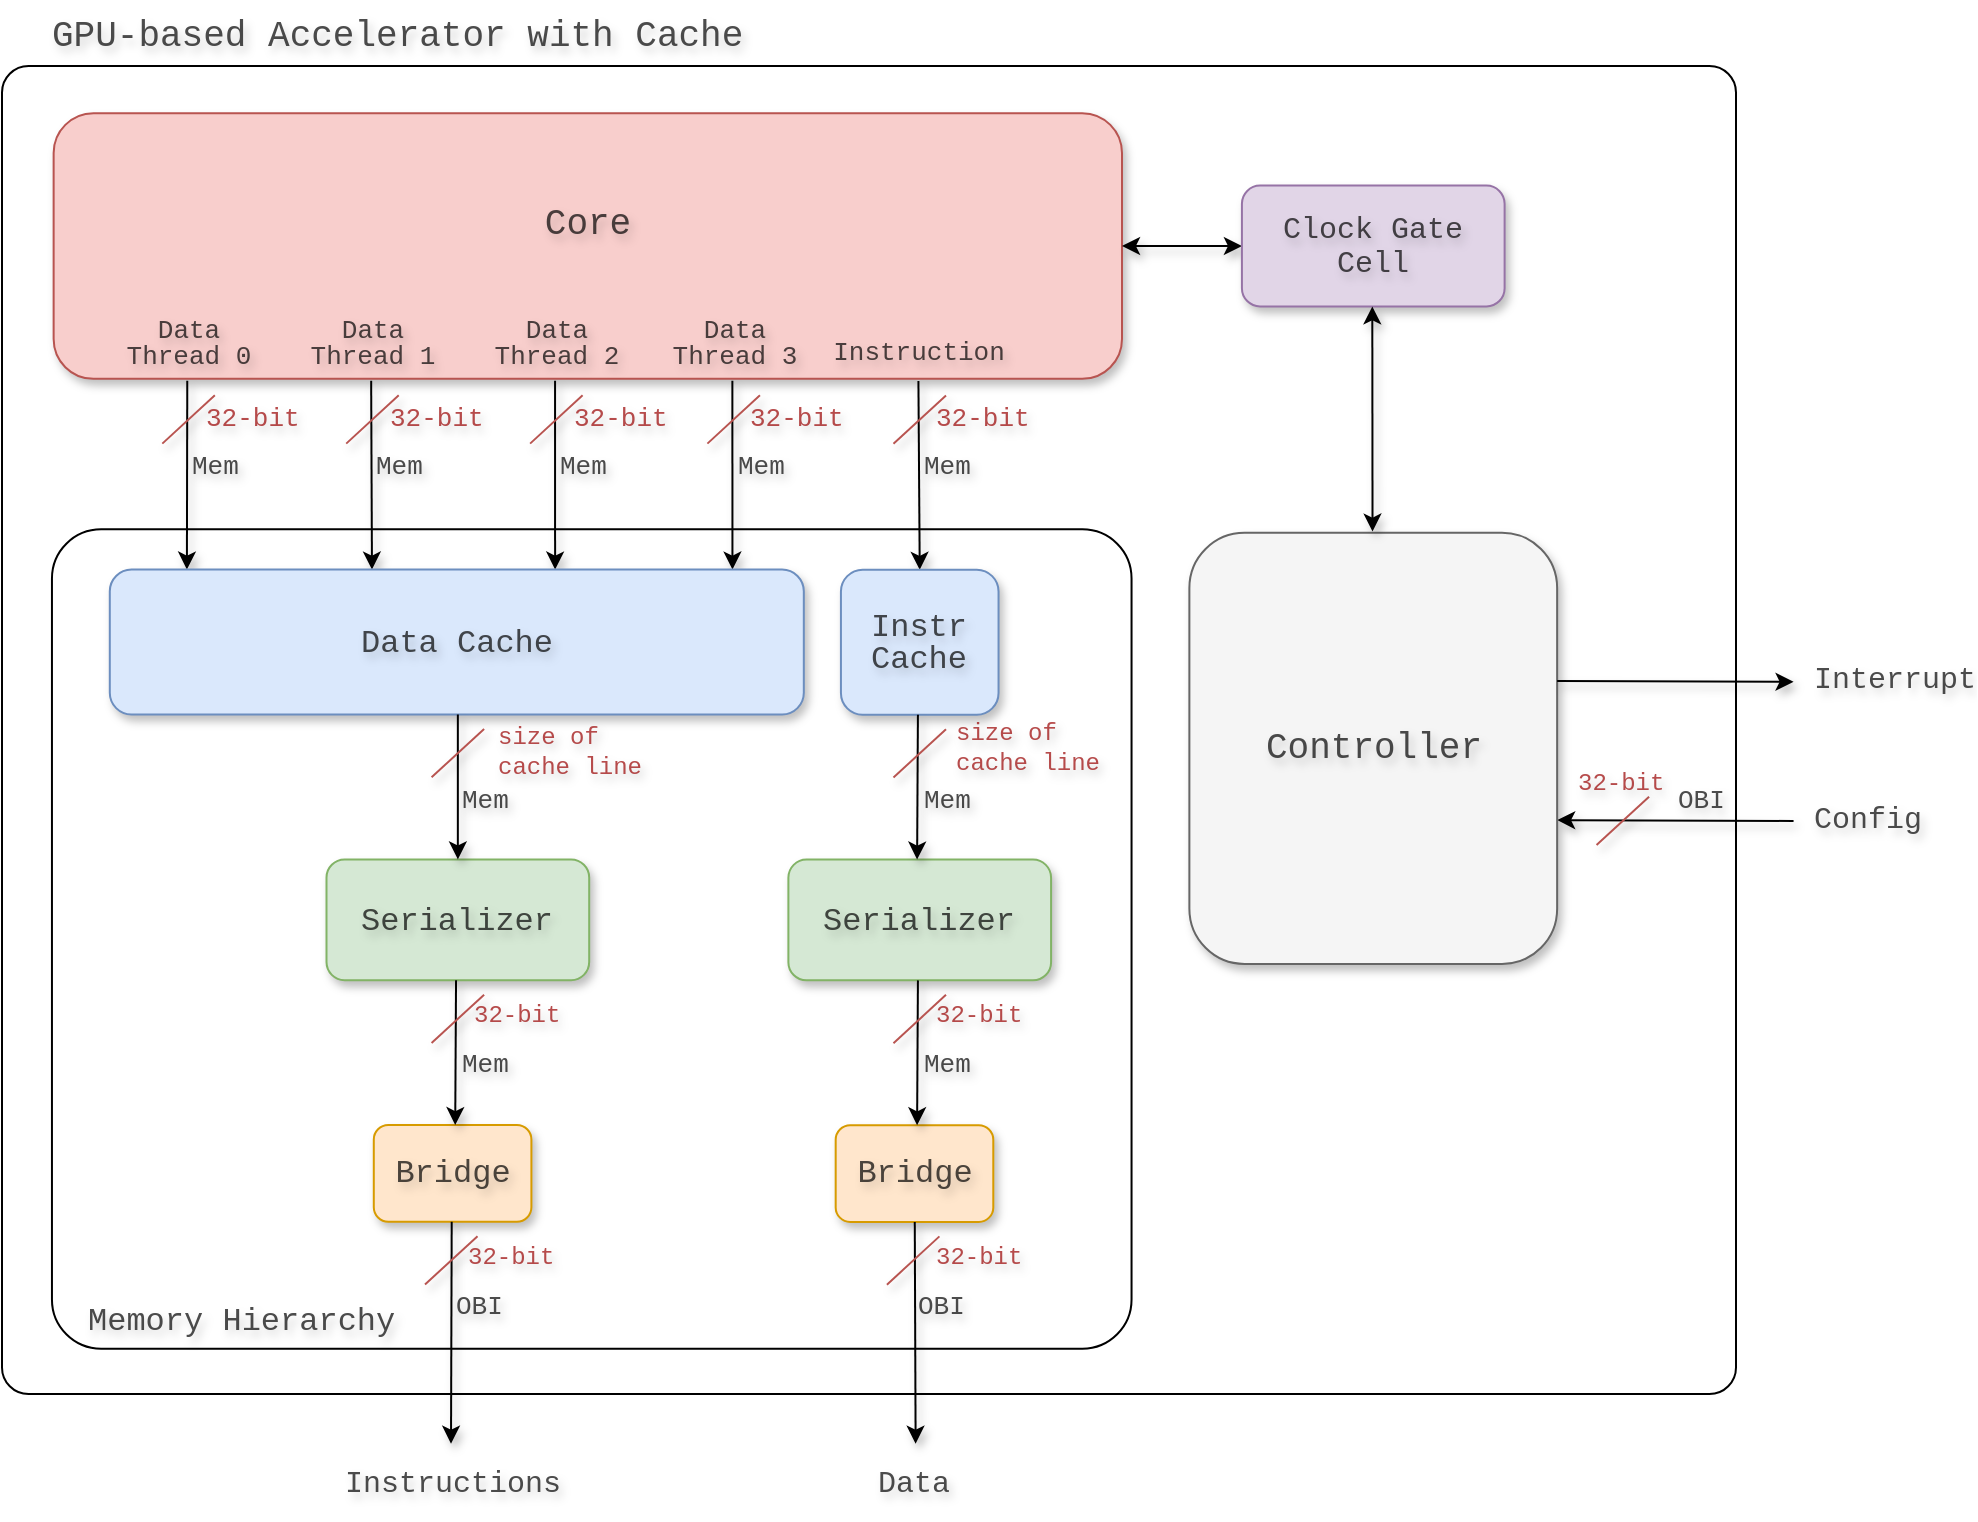 <mxfile version="24.6.4" type="device">
  <diagram name="Page-1" id="LobpDA-Tr5cMrUHZEfPc">
    <mxGraphModel dx="2954" dy="1101" grid="0" gridSize="10" guides="1" tooltips="1" connect="1" arrows="1" fold="1" page="1" pageScale="1" pageWidth="1100" pageHeight="850" math="0" shadow="0">
      <root>
        <mxCell id="0" />
        <mxCell id="1" parent="0" />
        <mxCell id="wf1mn4gk6DvyiKfGatTj-70" value="" style="rounded=1;whiteSpace=wrap;html=1;fontSize=13;shadow=0;arcSize=2;fillColor=none;strokeWidth=1;strokeColor=#000000;container=0;fontFamily=Courier New;" parent="1" vertex="1">
          <mxGeometry x="80" y="81.01" width="867" height="663.99" as="geometry" />
        </mxCell>
        <mxCell id="pyyxjIHwbWCA1qoJpp-k-6" value="" style="rounded=1;whiteSpace=wrap;html=1;fontSize=13;shadow=0;arcSize=6;strokeWidth=1;container=0;fontFamily=Courier New;" parent="1" vertex="1">
          <mxGeometry x="104.975" y="312.651" width="539.799" height="409.708" as="geometry" />
        </mxCell>
        <mxCell id="wf1mn4gk6DvyiKfGatTj-1" value="Core&lt;div&gt;&lt;br&gt;&lt;/div&gt;" style="rounded=1;whiteSpace=wrap;html=1;fontSize=18;glass=0;shadow=1;fillColor=#f8cecc;strokeColor=#b85450;fontFamily=Courier New;textShadow=1;textOpacity=70;container=0;" parent="1" vertex="1">
          <mxGeometry x="105.82" y="104.59" width="534.18" height="132.83" as="geometry" />
        </mxCell>
        <mxCell id="wf1mn4gk6DvyiKfGatTj-68" value="" style="endArrow=classic;startArrow=none;html=1;rounded=0;shadow=1;startFill=0;fontFamily=Courier New;fontSize=13;" parent="1" edge="1">
          <mxGeometry width="50" height="50" relative="1" as="geometry">
            <mxPoint x="975.784" y="458.455" as="sourcePoint" />
            <mxPoint x="857.574" y="458.044" as="targetPoint" />
          </mxGeometry>
        </mxCell>
        <mxCell id="wf1mn4gk6DvyiKfGatTj-71" value="&lt;font data-font-src=&quot;https://fonts.googleapis.com/css?family=Dancing+script&quot; style=&quot;font-size: 18px;&quot; color=&quot;#000000&quot;&gt;Controller&lt;/font&gt;" style="rounded=1;whiteSpace=wrap;html=1;fontSize=18;shadow=1;fillColor=#f5f5f5;strokeColor=#666666;fontFamily=Courier New;textShadow=1;textOpacity=70;fontColor=#333333;container=0;" parent="1" vertex="1">
          <mxGeometry x="673.692" y="314.403" width="183.879" height="215.534" as="geometry" />
        </mxCell>
        <mxCell id="wf1mn4gk6DvyiKfGatTj-74" value="" style="endArrow=classic;startArrow=classic;html=1;rounded=0;entryX=1;entryY=0.5;entryDx=0;entryDy=0;shadow=1;exitX=0;exitY=0.5;exitDx=0;exitDy=0;fontFamily=Courier New;fontSize=13;" parent="1" source="fVumDO0Jktd5kN5cqDBQ-81" target="wf1mn4gk6DvyiKfGatTj-1" edge="1">
          <mxGeometry width="50" height="50" relative="1" as="geometry">
            <mxPoint x="696.871" y="164.963" as="sourcePoint" />
            <mxPoint x="644.333" y="236.91" as="targetPoint" />
          </mxGeometry>
        </mxCell>
        <mxCell id="wf1mn4gk6DvyiKfGatTj-77" value="Config" style="text;html=1;align=left;verticalAlign=middle;whiteSpace=wrap;rounded=0;fontSize=15;shadow=0;textShadow=1;fontFamily=Courier New;textOpacity=70;container=0;" parent="1" vertex="1">
          <mxGeometry x="983.665" y="440.346" width="55.915" height="36.229" as="geometry" />
        </mxCell>
        <mxCell id="12QicWPfA-HmWLYRQqsE-48" value="GPU-based Accelerator with Cache" style="text;html=1;align=left;verticalAlign=middle;whiteSpace=wrap;rounded=0;fontSize=18;shadow=0;textShadow=1;fontFamily=Courier New;textOpacity=70;container=0;" parent="1" vertex="1">
          <mxGeometry x="102.998" y="48" width="420.302" height="36.227" as="geometry" />
        </mxCell>
        <mxCell id="fVumDO0Jktd5kN5cqDBQ-76" value="" style="endArrow=none;html=1;rounded=0;shadow=1;strokeColor=#b85450;fillColor=#f8cecc;fontFamily=Courier New;fontSize=13;" parent="1" edge="1">
          <mxGeometry width="50" height="50" relative="1" as="geometry">
            <mxPoint x="877.276" y="470.531" as="sourcePoint" />
            <mxPoint x="903.545" y="446.379" as="targetPoint" />
          </mxGeometry>
        </mxCell>
        <mxCell id="fVumDO0Jktd5kN5cqDBQ-77" value="32-bit" style="text;html=1;align=left;verticalAlign=middle;whiteSpace=wrap;rounded=0;fontSize=12;shadow=0;textShadow=1;labelBorderColor=none;labelBackgroundColor=none;fontFamily=Courier New;textOpacity=70;fontColor=#990000;container=0;" parent="1" vertex="1">
          <mxGeometry x="866.076" y="421.771" width="52.538" height="36.227" as="geometry" />
        </mxCell>
        <mxCell id="fVumDO0Jktd5kN5cqDBQ-78" value="OBI" style="text;html=1;align=left;verticalAlign=middle;whiteSpace=wrap;rounded=0;fontSize=13;shadow=0;textShadow=1;labelBorderColor=none;labelBackgroundColor=none;fontFamily=Courier New;textOpacity=70;container=0;" parent="1" vertex="1">
          <mxGeometry x="916.002" y="429.401" width="52.538" height="36.227" as="geometry" />
        </mxCell>
        <mxCell id="fVumDO0Jktd5kN5cqDBQ-81" value="&lt;font color=&quot;#000000&quot; style=&quot;font-size: 15px;&quot; data-font-src=&quot;https://fonts.googleapis.com/css?family=Dancing+script&quot;&gt;Clock Gate&lt;/font&gt;&lt;div style=&quot;line-height: 100%; font-size: 15px;&quot;&gt;&lt;font color=&quot;#000000&quot; style=&quot;font-size: 15px;&quot; data-font-src=&quot;https://fonts.googleapis.com/css?family=Dancing+script&quot;&gt;Cell&lt;/font&gt;&lt;/div&gt;" style="rounded=1;whiteSpace=wrap;html=1;fontSize=15;shadow=1;fillColor=#e1d5e7;strokeColor=#9673a6;fontFamily=Courier New;textShadow=1;textOpacity=70;container=0;" parent="1" vertex="1">
          <mxGeometry x="699.961" y="140.812" width="131.344" height="60.378" as="geometry" />
        </mxCell>
        <mxCell id="fVumDO0Jktd5kN5cqDBQ-82" value="" style="endArrow=classic;startArrow=classic;html=1;rounded=0;shadow=1;endFill=1;entryX=0.5;entryY=1;entryDx=0;entryDy=0;fontFamily=Courier New;fontSize=13;" parent="1" edge="1">
          <mxGeometry width="50" height="50" relative="1" as="geometry">
            <mxPoint x="765.266" y="313.795" as="sourcePoint" />
            <mxPoint x="765.151" y="201.19" as="targetPoint" />
          </mxGeometry>
        </mxCell>
        <mxCell id="g4mfnfhtcn-6cVCVcIuM-1" value="" style="endArrow=none;startArrow=classic;html=1;rounded=0;shadow=1;startFill=1;endFill=0;fontFamily=Courier New;fontSize=13;" parent="1" edge="1">
          <mxGeometry width="50" height="50" relative="1" as="geometry">
            <mxPoint x="975.784" y="388.922" as="sourcePoint" />
            <mxPoint x="857.574" y="388.512" as="targetPoint" />
          </mxGeometry>
        </mxCell>
        <mxCell id="g4mfnfhtcn-6cVCVcIuM-2" value="Interrupt" style="text;html=1;align=left;verticalAlign=middle;whiteSpace=wrap;rounded=0;fontSize=15;shadow=0;textShadow=1;fontFamily=Courier New;textOpacity=70;container=0;" parent="1" vertex="1">
          <mxGeometry x="983.665" y="369.512" width="55.915" height="36.229" as="geometry" />
        </mxCell>
        <mxCell id="12QicWPfA-HmWLYRQqsE-20" value="" style="endArrow=none;startArrow=classic;html=1;rounded=0;shadow=1;endFill=0;exitX=0.5;exitY=0;exitDx=0;exitDy=0;fontFamily=Courier New;fontSize=13;" parent="1" source="ezgv-_dQjElpDktnh5IQ-1" edge="1">
          <mxGeometry width="50" height="50" relative="1" as="geometry">
            <mxPoint x="538.421" y="310.97" as="sourcePoint" />
            <mxPoint x="538.211" y="238.516" as="targetPoint" />
          </mxGeometry>
        </mxCell>
        <mxCell id="12QicWPfA-HmWLYRQqsE-43" value="Instruction" style="text;html=1;align=center;verticalAlign=middle;whiteSpace=wrap;rounded=0;fontSize=13;shadow=0;textShadow=1;labelBorderColor=none;labelBackgroundColor=none;fontFamily=Courier New;textOpacity=70;container=0;" parent="1" vertex="1">
          <mxGeometry x="499.464" y="205.477" width="78.807" height="36.227" as="geometry" />
        </mxCell>
        <mxCell id="fVumDO0Jktd5kN5cqDBQ-33" value="Mem" style="text;html=1;align=left;verticalAlign=middle;whiteSpace=wrap;rounded=0;fontSize=13;shadow=0;textShadow=1;labelBorderColor=none;labelBackgroundColor=none;fontFamily=Courier New;textOpacity=70;container=0;" parent="1" vertex="1">
          <mxGeometry x="538.868" y="262.667" width="52.538" height="36.227" as="geometry" />
        </mxCell>
        <mxCell id="12QicWPfA-HmWLYRQqsE-44" value="&lt;p style=&quot;line-height: 100%; font-size: 13px;&quot;&gt;Data Thread 0&lt;/p&gt;" style="text;html=1;align=center;verticalAlign=middle;whiteSpace=wrap;rounded=0;fontSize=13;shadow=0;textShadow=1;labelBorderColor=none;labelBackgroundColor=none;fontFamily=Courier New;textOpacity=70;container=0;" parent="1" vertex="1">
          <mxGeometry x="133.893" y="201.194" width="78.807" height="36.227" as="geometry" />
        </mxCell>
        <mxCell id="12QicWPfA-HmWLYRQqsE-45" value="&lt;p style=&quot;line-height: 100%; font-size: 13px;&quot;&gt;Data Thread 1&lt;/p&gt;" style="text;html=1;align=center;verticalAlign=middle;whiteSpace=wrap;rounded=0;fontSize=13;shadow=0;textShadow=1;labelBorderColor=none;labelBackgroundColor=none;fontFamily=Courier New;textOpacity=70;container=0;" parent="1" vertex="1">
          <mxGeometry x="225.834" y="201.194" width="78.807" height="36.227" as="geometry" />
        </mxCell>
        <mxCell id="12QicWPfA-HmWLYRQqsE-46" value="&lt;p style=&quot;line-height: 100%; font-size: 13px;&quot;&gt;Data Thread 2&lt;/p&gt;" style="text;html=1;align=center;verticalAlign=middle;whiteSpace=wrap;rounded=0;fontSize=13;shadow=0;textShadow=1;labelBorderColor=none;labelBackgroundColor=none;fontFamily=Courier New;textOpacity=70;container=0;" parent="1" vertex="1">
          <mxGeometry x="317.775" y="201.194" width="78.807" height="36.227" as="geometry" />
        </mxCell>
        <mxCell id="12QicWPfA-HmWLYRQqsE-47" value="&lt;p style=&quot;line-height: 100%; font-size: 13px;&quot;&gt;Data Thread 3&lt;/p&gt;" style="text;html=1;align=center;verticalAlign=middle;whiteSpace=wrap;rounded=0;fontSize=13;shadow=0;textShadow=1;labelBorderColor=none;labelBackgroundColor=none;fontFamily=Courier New;textOpacity=70;container=0;" parent="1" vertex="1">
          <mxGeometry x="407.089" y="201.194" width="78.807" height="36.227" as="geometry" />
        </mxCell>
        <mxCell id="fVumDO0Jktd5kN5cqDBQ-85" value="" style="endArrow=none;startArrow=classic;html=1;rounded=0;shadow=1;endFill=0;fontFamily=Courier New;fontSize=13;" parent="1" edge="1">
          <mxGeometry width="50" height="50" relative="1" as="geometry">
            <mxPoint x="445.242" y="332.798" as="sourcePoint" />
            <mxPoint x="445.179" y="238.414" as="targetPoint" />
          </mxGeometry>
        </mxCell>
        <mxCell id="fVumDO0Jktd5kN5cqDBQ-86" value="Mem" style="text;html=1;align=left;verticalAlign=middle;whiteSpace=wrap;rounded=0;fontSize=13;shadow=0;textShadow=1;labelBorderColor=none;labelBackgroundColor=none;fontFamily=Courier New;textOpacity=70;container=0;" parent="1" vertex="1">
          <mxGeometry x="445.836" y="262.566" width="52.538" height="36.227" as="geometry" />
        </mxCell>
        <mxCell id="fVumDO0Jktd5kN5cqDBQ-90" value="" style="endArrow=none;startArrow=classic;html=1;rounded=0;shadow=1;endFill=0;fontFamily=Courier New;fontSize=13;" parent="1" edge="1">
          <mxGeometry width="50" height="50" relative="1" as="geometry">
            <mxPoint x="356.56" y="332.798" as="sourcePoint" />
            <mxPoint x="356.522" y="238.414" as="targetPoint" />
          </mxGeometry>
        </mxCell>
        <mxCell id="fVumDO0Jktd5kN5cqDBQ-91" value="Mem" style="text;html=1;align=left;verticalAlign=middle;whiteSpace=wrap;rounded=0;fontSize=13;shadow=0;textShadow=1;labelBorderColor=none;labelBackgroundColor=none;fontFamily=Courier New;textOpacity=70;container=0;" parent="1" vertex="1">
          <mxGeometry x="357.178" y="262.566" width="52.538" height="36.227" as="geometry" />
        </mxCell>
        <mxCell id="fVumDO0Jktd5kN5cqDBQ-95" value="" style="endArrow=none;startArrow=classic;html=1;rounded=0;shadow=1;endFill=0;fontFamily=Courier New;fontSize=13;" parent="1" edge="1">
          <mxGeometry width="50" height="50" relative="1" as="geometry">
            <mxPoint x="264.987" y="332.798" as="sourcePoint" />
            <mxPoint x="264.581" y="238.414" as="targetPoint" />
          </mxGeometry>
        </mxCell>
        <mxCell id="fVumDO0Jktd5kN5cqDBQ-96" value="Mem" style="text;html=1;align=left;verticalAlign=middle;whiteSpace=wrap;rounded=0;fontSize=13;shadow=0;textShadow=1;labelBorderColor=none;labelBackgroundColor=none;fontFamily=Courier New;textOpacity=70;container=0;" parent="1" vertex="1">
          <mxGeometry x="265.237" y="262.566" width="52.538" height="36.227" as="geometry" />
        </mxCell>
        <mxCell id="fVumDO0Jktd5kN5cqDBQ-100" value="" style="endArrow=none;startArrow=classic;html=1;rounded=0;shadow=1;endFill=0;fontFamily=Courier New;fontSize=13;" parent="1" edge="1">
          <mxGeometry width="50" height="50" relative="1" as="geometry">
            <mxPoint x="172.45" y="332.798" as="sourcePoint" />
            <mxPoint x="172.64" y="238.414" as="targetPoint" />
          </mxGeometry>
        </mxCell>
        <mxCell id="fVumDO0Jktd5kN5cqDBQ-101" value="Mem" style="text;html=1;align=left;verticalAlign=middle;whiteSpace=wrap;rounded=0;fontSize=13;shadow=0;textShadow=1;labelBorderColor=none;labelBackgroundColor=none;fontFamily=Courier New;textOpacity=70;container=0;" parent="1" vertex="1">
          <mxGeometry x="173.296" y="262.566" width="52.538" height="36.227" as="geometry" />
        </mxCell>
        <mxCell id="wf1mn4gk6DvyiKfGatTj-2" value="&lt;div style=&quot;font-size: 16px; line-height: 100%;&quot;&gt;Data Cache&lt;/div&gt;" style="rounded=1;whiteSpace=wrap;html=1;fontSize=16;shadow=1;fillColor=#dae8fc;strokeColor=#6c8ebf;fontFamily=Courier New;textShadow=1;textOpacity=70;container=0;" parent="1" vertex="1">
          <mxGeometry x="133.893" y="332.798" width="347.014" height="72.453" as="geometry" />
        </mxCell>
        <mxCell id="wf1mn4gk6DvyiKfGatTj-78" value="Instructions" style="text;html=1;align=center;verticalAlign=middle;whiteSpace=wrap;rounded=0;fontSize=15;shadow=0;textShadow=1;fontFamily=Courier New;textOpacity=70;container=0;" parent="1" vertex="1">
          <mxGeometry x="219.924" y="771.773" width="170.748" height="36.227" as="geometry" />
        </mxCell>
        <mxCell id="12QicWPfA-HmWLYRQqsE-17" value="Bridge" style="rounded=1;whiteSpace=wrap;html=1;fillColor=#ffe6cc;fontSize=16;shadow=1;strokeColor=#d79b00;fontFamily=Courier New;textShadow=1;textOpacity=70;container=0;" parent="1" vertex="1">
          <mxGeometry x="265.894" y="610.536" width="78.807" height="48.302" as="geometry" />
        </mxCell>
        <mxCell id="fVumDO0Jktd5kN5cqDBQ-3" value="&lt;div style=&quot;font-size: 16px; line-height: 100%;&quot;&gt;Serializer&lt;/div&gt;" style="rounded=1;whiteSpace=wrap;html=1;fontSize=16;shadow=1;fillColor=#d5e8d4;strokeColor=#82b366;fontFamily=Courier New;textShadow=1;textOpacity=70;container=0;" parent="1" vertex="1">
          <mxGeometry x="242.252" y="477.704" width="131.344" height="60.378" as="geometry" />
        </mxCell>
        <mxCell id="fVumDO0Jktd5kN5cqDBQ-11" value="" style="endArrow=none;startArrow=classic;html=1;rounded=0;shadow=1;endFill=0;fontFamily=Courier New;fontSize=13;" parent="1" edge="1">
          <mxGeometry width="50" height="50" relative="1" as="geometry">
            <mxPoint x="307.924" y="477.704" as="sourcePoint" />
            <mxPoint x="307.924" y="405.251" as="targetPoint" />
          </mxGeometry>
        </mxCell>
        <mxCell id="fVumDO0Jktd5kN5cqDBQ-41" value="Mem" style="text;html=1;align=left;verticalAlign=middle;whiteSpace=wrap;rounded=0;fontSize=13;shadow=0;textShadow=1;labelBorderColor=none;labelBackgroundColor=none;fontFamily=Courier New;textOpacity=70;container=0;" parent="1" vertex="1">
          <mxGeometry x="307.924" y="429.402" width="52.538" height="36.227" as="geometry" />
        </mxCell>
        <mxCell id="fVumDO0Jktd5kN5cqDBQ-54" value="" style="endArrow=none;startArrow=classic;html=1;rounded=0;shadow=1;endFill=0;fontFamily=Courier New;fontSize=13;" parent="1" edge="1">
          <mxGeometry width="50" height="50" relative="1" as="geometry">
            <mxPoint x="306.611" y="610.536" as="sourcePoint" />
            <mxPoint x="307.018" y="538.082" as="targetPoint" />
          </mxGeometry>
        </mxCell>
        <mxCell id="fVumDO0Jktd5kN5cqDBQ-55" value="Mem" style="text;html=1;align=left;verticalAlign=middle;whiteSpace=wrap;rounded=0;fontSize=13;shadow=0;textShadow=1;labelBorderColor=none;labelBackgroundColor=none;fontFamily=Courier New;textOpacity=70;container=0;" parent="1" vertex="1">
          <mxGeometry x="307.924" y="562.233" width="52.538" height="36.227" as="geometry" />
        </mxCell>
        <mxCell id="fVumDO0Jktd5kN5cqDBQ-70" value="" style="endArrow=none;startArrow=classic;html=1;rounded=0;shadow=1;endFill=0;fontFamily=Courier New;fontSize=13;" parent="1" edge="1">
          <mxGeometry width="50" height="50" relative="1" as="geometry">
            <mxPoint x="304.508" y="769.87" as="sourcePoint" />
            <mxPoint x="304.851" y="658.838" as="targetPoint" />
          </mxGeometry>
        </mxCell>
        <mxCell id="12QicWPfA-HmWLYRQqsE-8" value="Data" style="text;html=1;align=center;verticalAlign=middle;whiteSpace=wrap;rounded=0;fontSize=15;shadow=0;textShadow=1;labelBorderColor=none;labelBackgroundColor=none;fontFamily=Courier New;textOpacity=70;container=0;" parent="1" vertex="1">
          <mxGeometry x="486.33" y="771.771" width="99.822" height="36.227" as="geometry" />
        </mxCell>
        <mxCell id="ezgv-_dQjElpDktnh5IQ-1" value="&lt;div style=&quot;font-size: 16px; line-height: 100%;&quot;&gt;Instr Cache&lt;/div&gt;" style="rounded=1;whiteSpace=wrap;html=1;fontSize=16;shadow=1;fillColor=#dae8fc;strokeColor=#6c8ebf;fontFamily=Courier New;textShadow=1;textOpacity=70;container=0;" parent="1" vertex="1">
          <mxGeometry x="499.464" y="332.899" width="78.807" height="72.453" as="geometry" />
        </mxCell>
        <mxCell id="ezgv-_dQjElpDktnh5IQ-2" value="Bridge" style="rounded=1;whiteSpace=wrap;html=1;fillColor=#ffe6cc;fontSize=16;shadow=1;strokeColor=#d79b00;fontFamily=Courier New;textShadow=1;textOpacity=70;container=0;" parent="1" vertex="1">
          <mxGeometry x="496.838" y="610.638" width="78.807" height="48.302" as="geometry" />
        </mxCell>
        <mxCell id="fVumDO0Jktd5kN5cqDBQ-2" value="&lt;div style=&quot;font-size: 16px; line-height: 100%;&quot;&gt;Serializer&lt;/div&gt;" style="rounded=1;whiteSpace=wrap;html=1;fontSize=16;shadow=1;fillColor=#d5e8d4;strokeColor=#82b366;fontFamily=Courier New;textShadow=1;textOpacity=70;container=0;" parent="1" vertex="1">
          <mxGeometry x="473.196" y="477.806" width="131.344" height="60.378" as="geometry" />
        </mxCell>
        <mxCell id="fVumDO0Jktd5kN5cqDBQ-9" value="" style="endArrow=none;startArrow=classic;html=1;rounded=0;shadow=1;endFill=0;fontFamily=Courier New;fontSize=13;" parent="1" edge="1">
          <mxGeometry width="50" height="50" relative="1" as="geometry">
            <mxPoint x="537.554" y="477.806" as="sourcePoint" />
            <mxPoint x="537.961" y="405.353" as="targetPoint" />
          </mxGeometry>
        </mxCell>
        <mxCell id="fVumDO0Jktd5kN5cqDBQ-45" value="Mem" style="text;html=1;align=left;verticalAlign=middle;whiteSpace=wrap;rounded=0;fontSize=13;shadow=0;textShadow=1;labelBorderColor=none;labelBackgroundColor=none;fontFamily=Courier New;textOpacity=70;container=0;" parent="1" vertex="1">
          <mxGeometry x="538.868" y="429.504" width="52.538" height="36.227" as="geometry" />
        </mxCell>
        <mxCell id="fVumDO0Jktd5kN5cqDBQ-47" value="" style="endArrow=none;html=1;rounded=0;shadow=1;strokeColor=#b85450;fillColor=#f8cecc;fontFamily=Courier New;fontSize=13;" parent="1" edge="1">
          <mxGeometry width="50" height="50" relative="1" as="geometry">
            <mxPoint x="525.733" y="436.749" as="sourcePoint" />
            <mxPoint x="552.002" y="412.598" as="targetPoint" />
          </mxGeometry>
        </mxCell>
        <mxCell id="fVumDO0Jktd5kN5cqDBQ-49" value="" style="endArrow=none;startArrow=classic;html=1;rounded=0;shadow=1;endFill=0;fontFamily=Courier New;fontSize=13;" parent="1" edge="1">
          <mxGeometry width="50" height="50" relative="1" as="geometry">
            <mxPoint x="537.554" y="610.638" as="sourcePoint" />
            <mxPoint x="537.961" y="538.184" as="targetPoint" />
          </mxGeometry>
        </mxCell>
        <mxCell id="fVumDO0Jktd5kN5cqDBQ-50" value="Mem" style="text;html=1;align=left;verticalAlign=middle;whiteSpace=wrap;rounded=0;fontSize=13;shadow=0;textShadow=1;labelBorderColor=none;labelBackgroundColor=none;fontFamily=Courier New;textOpacity=70;container=0;" parent="1" vertex="1">
          <mxGeometry x="538.868" y="562.335" width="52.538" height="36.227" as="geometry" />
        </mxCell>
        <mxCell id="fVumDO0Jktd5kN5cqDBQ-52" value="" style="endArrow=none;html=1;rounded=0;shadow=1;strokeColor=#b85450;fillColor=#f8cecc;fontFamily=Courier New;fontSize=13;" parent="1" edge="1">
          <mxGeometry width="50" height="50" relative="1" as="geometry">
            <mxPoint x="525.733" y="569.581" as="sourcePoint" />
            <mxPoint x="552.002" y="545.429" as="targetPoint" />
          </mxGeometry>
        </mxCell>
        <mxCell id="fVumDO0Jktd5kN5cqDBQ-65" value="" style="endArrow=none;startArrow=classic;html=1;rounded=0;shadow=1;endFill=0;fontFamily=Courier New;fontSize=13;" parent="1" edge="1">
          <mxGeometry width="50" height="50" relative="1" as="geometry">
            <mxPoint x="536.815" y="769.87" as="sourcePoint" />
            <mxPoint x="536.385" y="658.94" as="targetPoint" />
          </mxGeometry>
        </mxCell>
        <mxCell id="fVumDO0Jktd5kN5cqDBQ-66" value="OBI" style="text;html=1;align=left;verticalAlign=middle;whiteSpace=wrap;rounded=0;fontSize=13;shadow=0;textShadow=1;labelBorderColor=none;labelBackgroundColor=none;fontFamily=Courier New;textOpacity=70;container=0;" parent="1" vertex="1">
          <mxGeometry x="535.584" y="683.091" width="52.538" height="36.227" as="geometry" />
        </mxCell>
        <mxCell id="fVumDO0Jktd5kN5cqDBQ-68" value="" style="endArrow=none;html=1;rounded=0;shadow=1;strokeColor=#b85450;fillColor=#f8cecc;fontFamily=Courier New;fontSize=13;" parent="1" edge="1">
          <mxGeometry width="50" height="50" relative="1" as="geometry">
            <mxPoint x="522.45" y="690.336" as="sourcePoint" />
            <mxPoint x="548.719" y="666.185" as="targetPoint" />
          </mxGeometry>
        </mxCell>
        <mxCell id="fVumDO0Jktd5kN5cqDBQ-35" value="" style="endArrow=none;html=1;rounded=0;shadow=1;strokeColor=#b85450;fillColor=#f8cecc;fontFamily=Courier New;fontSize=13;" parent="1" edge="1">
          <mxGeometry width="50" height="50" relative="1" as="geometry">
            <mxPoint x="525.733" y="269.913" as="sourcePoint" />
            <mxPoint x="552.002" y="245.762" as="targetPoint" />
          </mxGeometry>
        </mxCell>
        <mxCell id="fVumDO0Jktd5kN5cqDBQ-36" value="32-bit" style="text;html=1;align=left;verticalAlign=middle;whiteSpace=wrap;rounded=0;fontSize=13;shadow=0;textShadow=1;labelBorderColor=none;labelBackgroundColor=none;fontFamily=Courier New;textOpacity=70;fontColor=#990000;container=0;" parent="1" vertex="1">
          <mxGeometry x="545.435" y="238.516" width="52.538" height="36.227" as="geometry" />
        </mxCell>
        <mxCell id="fVumDO0Jktd5kN5cqDBQ-48" value="size of cache line" style="text;html=1;align=left;verticalAlign=middle;whiteSpace=wrap;rounded=0;fontSize=12;shadow=0;textShadow=1;labelBorderColor=none;labelBackgroundColor=none;fontFamily=Courier New;textOpacity=70;fontColor=#990000;container=0;" parent="1" vertex="1">
          <mxGeometry x="555" y="404.05" width="75.57" height="36.23" as="geometry" />
        </mxCell>
        <mxCell id="fVumDO0Jktd5kN5cqDBQ-88" value="" style="endArrow=none;html=1;rounded=0;shadow=1;strokeColor=#b85450;fillColor=#f8cecc;fontFamily=Courier New;fontSize=13;" parent="1" edge="1">
          <mxGeometry width="50" height="50" relative="1" as="geometry">
            <mxPoint x="432.701" y="269.811" as="sourcePoint" />
            <mxPoint x="458.97" y="245.66" as="targetPoint" />
          </mxGeometry>
        </mxCell>
        <mxCell id="fVumDO0Jktd5kN5cqDBQ-89" value="32-bit" style="text;html=1;align=left;verticalAlign=middle;whiteSpace=wrap;rounded=0;fontSize=13;shadow=0;textShadow=1;labelBorderColor=none;labelBackgroundColor=none;fontFamily=Courier New;textOpacity=70;fontColor=#990000;container=0;" parent="1" vertex="1">
          <mxGeometry x="452.403" y="238.414" width="52.538" height="36.227" as="geometry" />
        </mxCell>
        <mxCell id="fVumDO0Jktd5kN5cqDBQ-93" value="" style="endArrow=none;html=1;rounded=0;shadow=1;strokeColor=#b85450;fillColor=#f8cecc;fontFamily=Courier New;fontSize=13;" parent="1" edge="1">
          <mxGeometry width="50" height="50" relative="1" as="geometry">
            <mxPoint x="344.044" y="269.811" as="sourcePoint" />
            <mxPoint x="370.313" y="245.66" as="targetPoint" />
          </mxGeometry>
        </mxCell>
        <mxCell id="fVumDO0Jktd5kN5cqDBQ-94" value="32-bit" style="text;html=1;align=left;verticalAlign=middle;whiteSpace=wrap;rounded=0;fontSize=13;shadow=0;textShadow=1;labelBorderColor=none;labelBackgroundColor=none;fontFamily=Courier New;textOpacity=70;fontColor=#990000;container=0;" parent="1" vertex="1">
          <mxGeometry x="363.746" y="238.414" width="52.538" height="36.227" as="geometry" />
        </mxCell>
        <mxCell id="fVumDO0Jktd5kN5cqDBQ-98" value="" style="endArrow=none;html=1;rounded=0;shadow=1;strokeColor=#b85450;fillColor=#f8cecc;fontFamily=Courier New;fontSize=13;" parent="1" edge="1">
          <mxGeometry width="50" height="50" relative="1" as="geometry">
            <mxPoint x="252.103" y="269.811" as="sourcePoint" />
            <mxPoint x="278.372" y="245.66" as="targetPoint" />
          </mxGeometry>
        </mxCell>
        <mxCell id="fVumDO0Jktd5kN5cqDBQ-99" value="32-bit" style="text;html=1;align=left;verticalAlign=middle;whiteSpace=wrap;rounded=0;fontSize=13;shadow=0;textShadow=1;labelBorderColor=none;labelBackgroundColor=none;fontFamily=Courier New;textOpacity=70;fontColor=#990000;container=0;" parent="1" vertex="1">
          <mxGeometry x="271.805" y="238.414" width="52.538" height="36.227" as="geometry" />
        </mxCell>
        <mxCell id="fVumDO0Jktd5kN5cqDBQ-103" value="" style="endArrow=none;html=1;rounded=0;shadow=1;strokeColor=#b85450;fillColor=#f8cecc;fontFamily=Courier New;fontSize=13;" parent="1" edge="1">
          <mxGeometry width="50" height="50" relative="1" as="geometry">
            <mxPoint x="160.162" y="269.811" as="sourcePoint" />
            <mxPoint x="186.431" y="245.66" as="targetPoint" />
          </mxGeometry>
        </mxCell>
        <mxCell id="fVumDO0Jktd5kN5cqDBQ-104" value="32-bit" style="text;html=1;align=left;verticalAlign=middle;whiteSpace=wrap;rounded=0;fontSize=13;shadow=0;textShadow=1;labelBorderColor=none;labelBackgroundColor=none;fontFamily=Courier New;textOpacity=70;fontColor=#990000;container=0;" parent="1" vertex="1">
          <mxGeometry x="179.864" y="238.414" width="52.538" height="36.227" as="geometry" />
        </mxCell>
        <mxCell id="fVumDO0Jktd5kN5cqDBQ-43" value="" style="endArrow=none;html=1;rounded=0;shadow=1;strokeColor=#b85450;fillColor=#f8cecc;fontFamily=Courier New;fontSize=13;" parent="1" edge="1">
          <mxGeometry width="50" height="50" relative="1" as="geometry">
            <mxPoint x="294.79" y="436.647" as="sourcePoint" />
            <mxPoint x="321.059" y="412.496" as="targetPoint" />
          </mxGeometry>
        </mxCell>
        <mxCell id="fVumDO0Jktd5kN5cqDBQ-44" value="size of cache line" style="text;html=1;align=left;verticalAlign=middle;whiteSpace=wrap;rounded=0;fontSize=12;shadow=0;textShadow=1;labelBorderColor=none;labelBackgroundColor=none;fontFamily=Courier New;textOpacity=70;fontColor=#990000;container=0;" parent="1" vertex="1">
          <mxGeometry x="326.21" y="405.74" width="83.51" height="36.23" as="geometry" />
        </mxCell>
        <mxCell id="fVumDO0Jktd5kN5cqDBQ-57" value="" style="endArrow=none;html=1;rounded=0;shadow=1;strokeColor=#b85450;fillColor=#f8cecc;fontFamily=Courier New;fontSize=13;" parent="1" edge="1">
          <mxGeometry width="50" height="50" relative="1" as="geometry">
            <mxPoint x="294.79" y="569.479" as="sourcePoint" />
            <mxPoint x="321.059" y="545.328" as="targetPoint" />
          </mxGeometry>
        </mxCell>
        <mxCell id="fVumDO0Jktd5kN5cqDBQ-58" value="32-bit" style="text;html=1;align=left;verticalAlign=middle;whiteSpace=wrap;rounded=0;fontSize=12;shadow=0;textShadow=1;labelBorderColor=none;labelBackgroundColor=none;fontFamily=Courier New;textOpacity=70;fontColor=#990000;container=0;" parent="1" vertex="1">
          <mxGeometry x="314.492" y="538.082" width="177.315" height="36.227" as="geometry" />
        </mxCell>
        <mxCell id="fVumDO0Jktd5kN5cqDBQ-71" value="OBI" style="text;html=1;align=left;verticalAlign=middle;whiteSpace=wrap;rounded=0;fontSize=13;shadow=0;textShadow=1;labelBorderColor=none;labelBackgroundColor=none;fontFamily=Courier New;textOpacity=70;container=0;" parent="1" vertex="1">
          <mxGeometry x="304.641" y="682.989" width="52.538" height="36.227" as="geometry" />
        </mxCell>
        <mxCell id="fVumDO0Jktd5kN5cqDBQ-73" value="" style="endArrow=none;html=1;rounded=0;shadow=1;strokeColor=#b85450;fillColor=#f8cecc;fontFamily=Courier New;fontSize=13;" parent="1" edge="1">
          <mxGeometry width="50" height="50" relative="1" as="geometry">
            <mxPoint x="291.506" y="690.235" as="sourcePoint" />
            <mxPoint x="317.775" y="666.083" as="targetPoint" />
          </mxGeometry>
        </mxCell>
        <mxCell id="fVumDO0Jktd5kN5cqDBQ-74" value="32-bit" style="text;html=1;align=left;verticalAlign=middle;whiteSpace=wrap;rounded=0;fontSize=12;shadow=0;textShadow=1;labelBorderColor=none;labelBackgroundColor=none;fontFamily=Courier New;textOpacity=70;fontColor=#990000;container=0;" parent="1" vertex="1">
          <mxGeometry x="311.208" y="658.838" width="177.315" height="36.227" as="geometry" />
        </mxCell>
        <mxCell id="fVumDO0Jktd5kN5cqDBQ-53" value="32-bit" style="text;html=1;align=left;verticalAlign=middle;whiteSpace=wrap;rounded=0;fontSize=12;shadow=0;textShadow=1;labelBorderColor=none;labelBackgroundColor=none;fontFamily=Courier New;textOpacity=70;fontColor=#990000;container=0;" parent="1" vertex="1">
          <mxGeometry x="545.435" y="538.184" width="177.315" height="36.227" as="geometry" />
        </mxCell>
        <mxCell id="fVumDO0Jktd5kN5cqDBQ-69" value="32-bit" style="text;html=1;align=left;verticalAlign=middle;whiteSpace=wrap;rounded=0;fontSize=12;shadow=0;textShadow=1;labelBorderColor=none;labelBackgroundColor=none;fontFamily=Courier New;textOpacity=70;fontColor=#990000;container=0;" parent="1" vertex="1">
          <mxGeometry x="545.438" y="658.94" width="177.315" height="36.227" as="geometry" />
        </mxCell>
        <mxCell id="pyyxjIHwbWCA1qoJpp-k-8" value="Memory Hierarchy" style="text;html=1;align=left;verticalAlign=middle;whiteSpace=wrap;rounded=0;fontSize=16;shadow=0;textShadow=1;fontFamily=Courier New;textOpacity=70;container=0;" parent="1" vertex="1">
          <mxGeometry x="120.92" y="691" width="187" height="36.23" as="geometry" />
        </mxCell>
      </root>
    </mxGraphModel>
  </diagram>
</mxfile>
